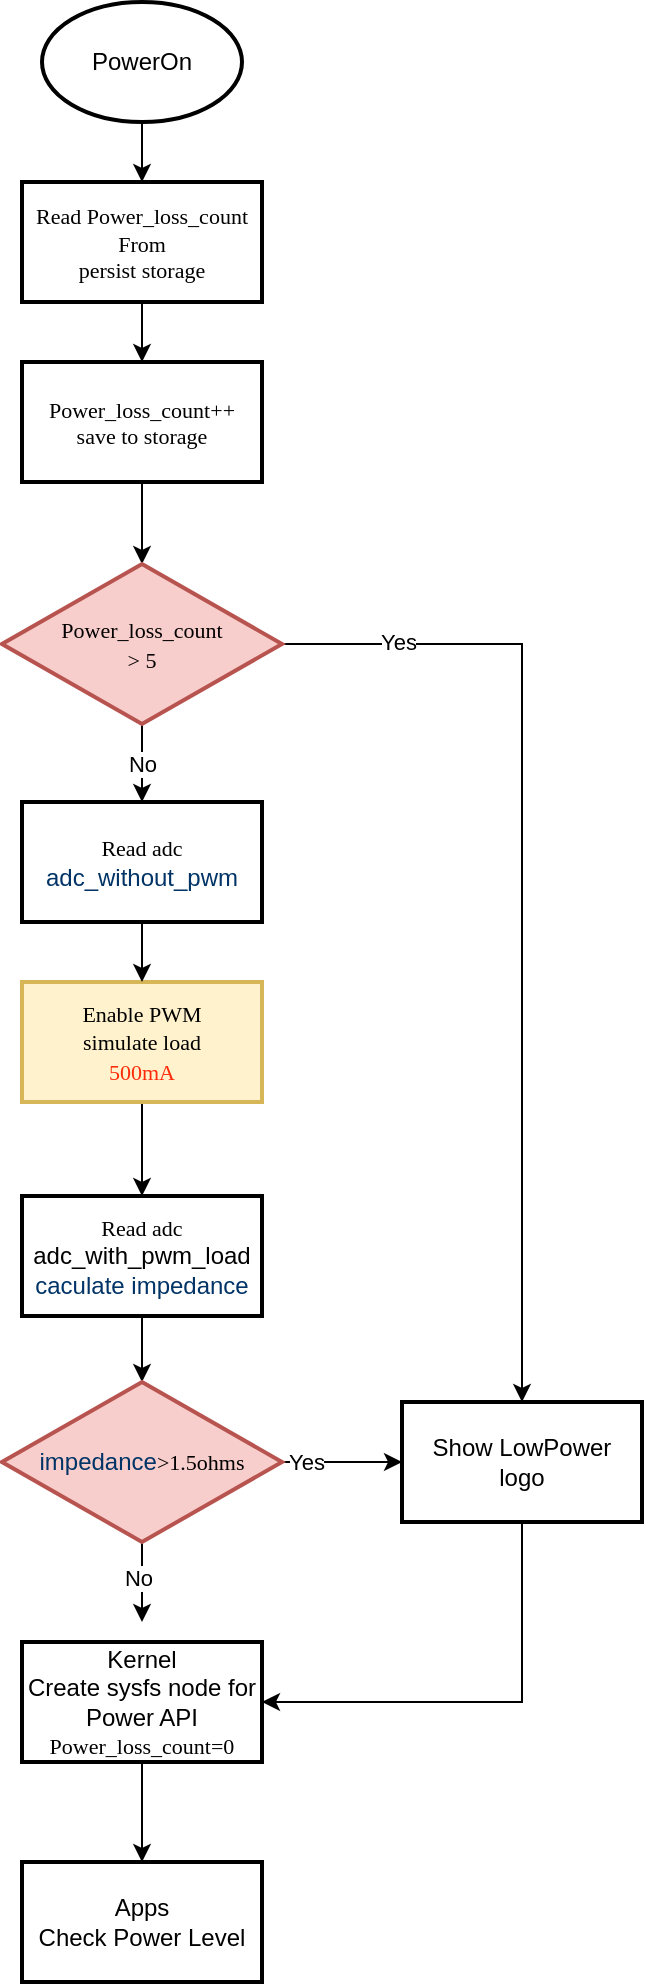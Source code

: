 <mxfile version="28.2.3">
  <diagram name="第 1 页" id="4-ZeUV6iOkZujmmV8QfV">
    <mxGraphModel dx="2066" dy="1126" grid="1" gridSize="10" guides="1" tooltips="1" connect="1" arrows="1" fold="1" page="1" pageScale="1" pageWidth="827" pageHeight="1169" math="0" shadow="0">
      <root>
        <mxCell id="0" />
        <mxCell id="1" parent="0" />
        <mxCell id="tevc2y_veFzn8RBeS9Ce-2" value="" style="edgeStyle=orthogonalEdgeStyle;rounded=0;orthogonalLoop=1;jettySize=auto;html=1;arcSize=20;" edge="1" parent="1" source="tevc2y_veFzn8RBeS9Ce-3" target="tevc2y_veFzn8RBeS9Ce-5">
          <mxGeometry relative="1" as="geometry" />
        </mxCell>
        <mxCell id="tevc2y_veFzn8RBeS9Ce-3" value="PowerOn" style="strokeWidth=2;html=1;shape=mxgraph.flowchart.start_1;whiteSpace=wrap;" vertex="1" parent="1">
          <mxGeometry x="180" y="60" width="100" height="60" as="geometry" />
        </mxCell>
        <mxCell id="tevc2y_veFzn8RBeS9Ce-4" value="" style="edgeStyle=orthogonalEdgeStyle;rounded=0;orthogonalLoop=1;jettySize=auto;html=1;" edge="1" parent="1" source="tevc2y_veFzn8RBeS9Ce-5" target="tevc2y_veFzn8RBeS9Ce-7">
          <mxGeometry relative="1" as="geometry" />
        </mxCell>
        <mxCell id="tevc2y_veFzn8RBeS9Ce-5" value="&lt;span style=&quot;font-family: Verdana; font-size: 11px;&quot;&gt;Read Power_loss_count From&lt;/span&gt;&lt;div style=&quot;font-family: Verdana; font-size: 11px;&quot;&gt;persist storage&lt;/div&gt;" style="whiteSpace=wrap;html=1;strokeWidth=2;" vertex="1" parent="1">
          <mxGeometry x="170" y="150" width="120" height="60" as="geometry" />
        </mxCell>
        <mxCell id="tevc2y_veFzn8RBeS9Ce-6" value="" style="edgeStyle=orthogonalEdgeStyle;rounded=0;orthogonalLoop=1;jettySize=auto;html=1;" edge="1" parent="1" source="tevc2y_veFzn8RBeS9Ce-7" target="tevc2y_veFzn8RBeS9Ce-11">
          <mxGeometry relative="1" as="geometry" />
        </mxCell>
        <mxCell id="tevc2y_veFzn8RBeS9Ce-7" value="&lt;div style=&quot;&quot;&gt;&lt;span style=&quot;font-family: Verdana; font-size: 11px;&quot;&gt;Power_loss_count++&lt;/span&gt;&lt;/div&gt;&lt;div style=&quot;font-family: Verdana; font-size: 11px;&quot;&gt;save&lt;span style=&quot;background-color: initial;&quot;&gt;&amp;nbsp;to storage&lt;/span&gt;&lt;/div&gt;" style="whiteSpace=wrap;html=1;strokeWidth=2;" vertex="1" parent="1">
          <mxGeometry x="170" y="240" width="120" height="60" as="geometry" />
        </mxCell>
        <mxCell id="tevc2y_veFzn8RBeS9Ce-8" value="" style="edgeStyle=orthogonalEdgeStyle;rounded=0;orthogonalLoop=1;jettySize=auto;html=1;" edge="1" parent="1" source="tevc2y_veFzn8RBeS9Ce-11" target="tevc2y_veFzn8RBeS9Ce-20">
          <mxGeometry relative="1" as="geometry" />
        </mxCell>
        <mxCell id="tevc2y_veFzn8RBeS9Ce-9" value="Yes" style="edgeLabel;html=1;align=center;verticalAlign=middle;resizable=0;points=[];" vertex="1" connectable="0" parent="tevc2y_veFzn8RBeS9Ce-8">
          <mxGeometry x="-0.768" y="1" relative="1" as="geometry">
            <mxPoint as="offset" />
          </mxGeometry>
        </mxCell>
        <mxCell id="tevc2y_veFzn8RBeS9Ce-10" value="No" style="edgeStyle=orthogonalEdgeStyle;rounded=0;orthogonalLoop=1;jettySize=auto;html=1;" edge="1" parent="1" source="tevc2y_veFzn8RBeS9Ce-11" target="tevc2y_veFzn8RBeS9Ce-22">
          <mxGeometry relative="1" as="geometry" />
        </mxCell>
        <mxCell id="tevc2y_veFzn8RBeS9Ce-11" value="&lt;span style=&quot;font-family: Verdana; font-size: 11px;&quot;&gt;Power_loss_count&lt;br&gt;&lt;/span&gt;&lt;span style=&quot;font-family: Verdana; font-size: 11px;&quot;&gt;&amp;gt; 5&lt;/span&gt;" style="rhombus;whiteSpace=wrap;html=1;strokeWidth=2;fillColor=#f8cecc;strokeColor=#b85450;" vertex="1" parent="1">
          <mxGeometry x="160" y="341" width="140" height="80" as="geometry" />
        </mxCell>
        <mxCell id="tevc2y_veFzn8RBeS9Ce-12" value="" style="edgeStyle=orthogonalEdgeStyle;rounded=0;orthogonalLoop=1;jettySize=auto;html=1;" edge="1" parent="1" source="tevc2y_veFzn8RBeS9Ce-13" target="tevc2y_veFzn8RBeS9Ce-15">
          <mxGeometry relative="1" as="geometry" />
        </mxCell>
        <mxCell id="tevc2y_veFzn8RBeS9Ce-13" value="&lt;font face=&quot;Verdana&quot;&gt;&lt;span style=&quot;font-size: 11px;&quot;&gt;Enable PWM&lt;/span&gt;&lt;/font&gt;&lt;div&gt;&lt;font face=&quot;Verdana&quot;&gt;&lt;span style=&quot;font-size: 11px;&quot;&gt;simulate load&lt;/span&gt;&lt;/font&gt;&lt;/div&gt;&lt;div&gt;&lt;font style=&quot;color: rgb(255, 42, 10);&quot; face=&quot;Verdana&quot;&gt;&lt;span style=&quot;font-size: 11px;&quot;&gt;500mA&lt;/span&gt;&lt;/font&gt;&lt;/div&gt;" style="whiteSpace=wrap;html=1;strokeWidth=2;fillColor=#fff2cc;strokeColor=#d6b656;" vertex="1" parent="1">
          <mxGeometry x="170" y="550" width="120" height="60" as="geometry" />
        </mxCell>
        <mxCell id="tevc2y_veFzn8RBeS9Ce-14" value="" style="edgeStyle=orthogonalEdgeStyle;rounded=0;orthogonalLoop=1;jettySize=auto;html=1;" edge="1" parent="1" source="tevc2y_veFzn8RBeS9Ce-15" target="tevc2y_veFzn8RBeS9Ce-27">
          <mxGeometry relative="1" as="geometry" />
        </mxCell>
        <mxCell id="tevc2y_veFzn8RBeS9Ce-15" value="&lt;font face=&quot;Verdana&quot;&gt;&lt;span style=&quot;font-size: 11px;&quot;&gt;Read adc&lt;br&gt;&lt;/span&gt;&lt;/font&gt;adc_with_pwm_load&lt;font face=&quot;Verdana&quot;&gt;&lt;span style=&quot;font-size: 11px;&quot;&gt;&lt;br&gt;&lt;/span&gt;&lt;/font&gt;&lt;span style=&quot;color: #003366;&quot;&gt;caculate impedance&lt;/span&gt;&lt;font face=&quot;Verdana&quot;&gt;&lt;span style=&quot;font-size: 11px;&quot;&gt;&lt;/span&gt;&lt;/font&gt;" style="whiteSpace=wrap;html=1;strokeWidth=2;" vertex="1" parent="1">
          <mxGeometry x="170" y="657" width="120" height="60" as="geometry" />
        </mxCell>
        <mxCell id="tevc2y_veFzn8RBeS9Ce-16" value="" style="edgeStyle=orthogonalEdgeStyle;rounded=0;orthogonalLoop=1;jettySize=auto;html=1;" edge="1" parent="1" source="tevc2y_veFzn8RBeS9Ce-17" target="tevc2y_veFzn8RBeS9Ce-18">
          <mxGeometry relative="1" as="geometry" />
        </mxCell>
        <mxCell id="tevc2y_veFzn8RBeS9Ce-17" value="Kernel&lt;br&gt;&lt;div&gt;Create sysfs node for&lt;br&gt;Power API&lt;br&gt;&lt;/div&gt;&lt;div&gt;&lt;span style=&quot;font-family: Verdana; font-size: 11px; background-color: transparent; color: light-dark(rgb(0, 0, 0), rgb(255, 255, 255));&quot;&gt;Power_loss_count&lt;/span&gt;&lt;span style=&quot;font-family: Verdana; font-size: 11px;&quot;&gt;=0&lt;/span&gt;&lt;/div&gt;" style="whiteSpace=wrap;html=1;strokeWidth=2;" vertex="1" parent="1">
          <mxGeometry x="170" y="880" width="120" height="60" as="geometry" />
        </mxCell>
        <mxCell id="tevc2y_veFzn8RBeS9Ce-18" value="Apps&lt;br&gt;Check Power Level" style="whiteSpace=wrap;html=1;strokeWidth=2;" vertex="1" parent="1">
          <mxGeometry x="170" y="990" width="120" height="60" as="geometry" />
        </mxCell>
        <mxCell id="tevc2y_veFzn8RBeS9Ce-19" style="edgeStyle=orthogonalEdgeStyle;rounded=0;orthogonalLoop=1;jettySize=auto;html=1;entryX=1;entryY=0.5;entryDx=0;entryDy=0;" edge="1" parent="1" source="tevc2y_veFzn8RBeS9Ce-20" target="tevc2y_veFzn8RBeS9Ce-17">
          <mxGeometry relative="1" as="geometry">
            <Array as="points">
              <mxPoint x="420" y="910" />
            </Array>
          </mxGeometry>
        </mxCell>
        <mxCell id="tevc2y_veFzn8RBeS9Ce-20" value="Show LowPower&lt;br&gt;logo" style="whiteSpace=wrap;html=1;strokeWidth=2;" vertex="1" parent="1">
          <mxGeometry x="360" y="760" width="120" height="60" as="geometry" />
        </mxCell>
        <mxCell id="tevc2y_veFzn8RBeS9Ce-21" value="" style="edgeStyle=orthogonalEdgeStyle;rounded=0;orthogonalLoop=1;jettySize=auto;html=1;" edge="1" parent="1" source="tevc2y_veFzn8RBeS9Ce-22" target="tevc2y_veFzn8RBeS9Ce-13">
          <mxGeometry relative="1" as="geometry" />
        </mxCell>
        <mxCell id="tevc2y_veFzn8RBeS9Ce-22" value="&lt;font face=&quot;Verdana&quot;&gt;&lt;span style=&quot;font-size: 11px;&quot;&gt;Read adc&lt;br&gt;&lt;/span&gt;&lt;/font&gt;&lt;span style=&quot;color: #003366;&quot;&gt;adc_without_pwm&lt;/span&gt;&lt;font face=&quot;Verdana&quot;&gt;&lt;span style=&quot;font-size: 11px;&quot;&gt;&lt;/span&gt;&lt;/font&gt;" style="whiteSpace=wrap;html=1;strokeWidth=2;" vertex="1" parent="1">
          <mxGeometry x="170" y="460" width="120" height="60" as="geometry" />
        </mxCell>
        <mxCell id="tevc2y_veFzn8RBeS9Ce-23" value="" style="edgeStyle=orthogonalEdgeStyle;rounded=0;orthogonalLoop=1;jettySize=auto;html=1;" edge="1" parent="1" source="tevc2y_veFzn8RBeS9Ce-27" target="tevc2y_veFzn8RBeS9Ce-20">
          <mxGeometry relative="1" as="geometry" />
        </mxCell>
        <mxCell id="tevc2y_veFzn8RBeS9Ce-24" value="Yes" style="edgeLabel;html=1;align=center;verticalAlign=middle;resizable=0;points=[];" vertex="1" connectable="0" parent="tevc2y_veFzn8RBeS9Ce-23">
          <mxGeometry x="-0.171" y="1" relative="1" as="geometry">
            <mxPoint x="-13" y="1" as="offset" />
          </mxGeometry>
        </mxCell>
        <mxCell id="tevc2y_veFzn8RBeS9Ce-25" value="" style="edgeStyle=orthogonalEdgeStyle;rounded=0;orthogonalLoop=1;jettySize=auto;html=1;" edge="1" parent="1" source="tevc2y_veFzn8RBeS9Ce-27">
          <mxGeometry relative="1" as="geometry">
            <mxPoint x="230" y="870" as="targetPoint" />
          </mxGeometry>
        </mxCell>
        <mxCell id="tevc2y_veFzn8RBeS9Ce-26" value="No" style="edgeLabel;html=1;align=center;verticalAlign=middle;resizable=0;points=[];" vertex="1" connectable="0" parent="tevc2y_veFzn8RBeS9Ce-25">
          <mxGeometry x="-0.133" y="-2" relative="1" as="geometry">
            <mxPoint as="offset" />
          </mxGeometry>
        </mxCell>
        <mxCell id="tevc2y_veFzn8RBeS9Ce-27" value="&lt;span style=&quot;color: rgb(0, 51, 102);&quot;&gt;impedance&lt;/span&gt;&lt;span style=&quot;font-family: Verdana; font-size: 11px;&quot;&gt;&amp;gt;1.5ohms&lt;/span&gt;" style="rhombus;whiteSpace=wrap;html=1;strokeWidth=2;fillColor=#f8cecc;strokeColor=#b85450;" vertex="1" parent="1">
          <mxGeometry x="160" y="750" width="140" height="80" as="geometry" />
        </mxCell>
      </root>
    </mxGraphModel>
  </diagram>
</mxfile>
